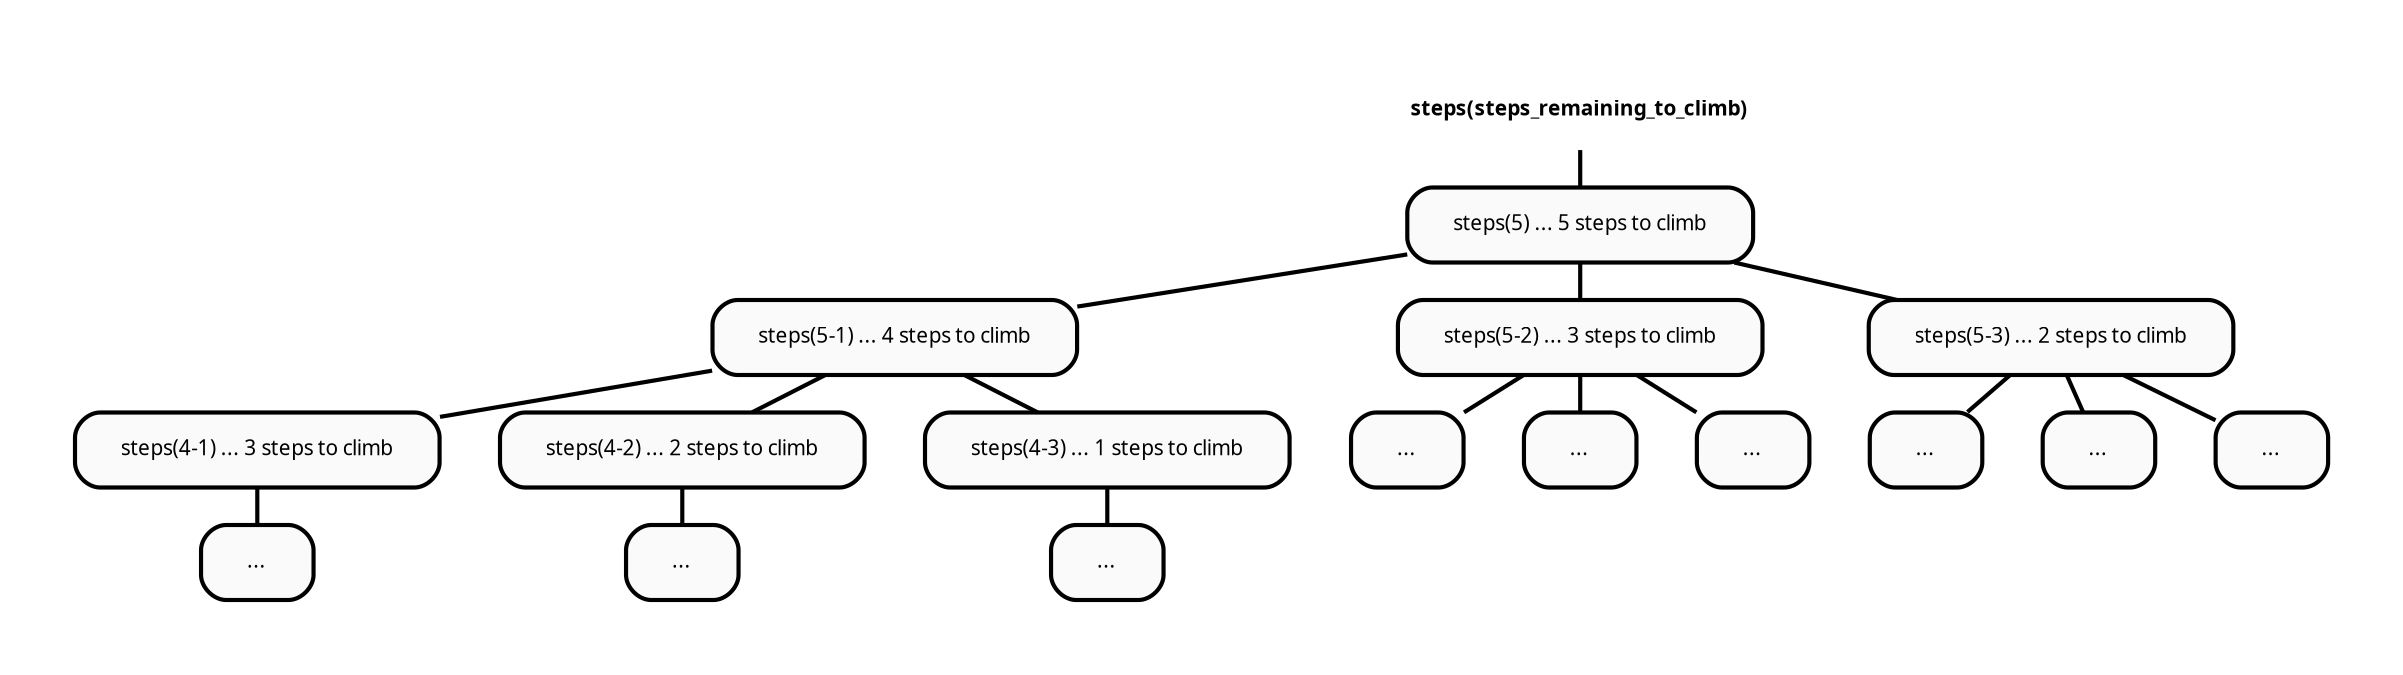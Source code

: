 digraph  {
	fontname="Fira Mono";fontsize="14";nodesep="0.4";pad="0.5";ranksep="0.25 equally";

	node[fillcolor="#fafafa",fontname="Fira Mono",fontsize="10",margin="0.3,0.1",penwidth="2.0",shape="box",style="rounded,filled"]


	n1[label=<<b>steps(steps_remaining_to_climb)</b>>,shape="plaintext",style=""];
	n2[label="steps(5) ... 5 steps to climb"];
	n3[label="steps(5-1) ... 4 steps to climb"];
	n4[label="steps(4-1) ... 3 steps to climb"];
	n5[label="..."];
	n6[label="steps(4-2) ... 2 steps to climb"];
	n7[label="..."];
	n8[label="steps(4-3) ... 1 steps to climb"];
	n9[label="..."];
	n10[label="steps(5-2) ... 3 steps to climb"];
	n11[label="..."];
	n12[label="..."];
	n13[label="..."];
	n14[label="steps(5-3) ... 2 steps to climb"];
	n15[label="..."];
	n16[label="..."];
	n17[label="..."];
	n14->n15[arrowhead="none",penwidth="2.0"];
	n14->n16[arrowhead="none",penwidth="2.0"];
	n14->n17[arrowhead="none",penwidth="2.0"];
	n10->n11[arrowhead="none",penwidth="2.0"];
	n10->n12[arrowhead="none",penwidth="2.0"];
	n10->n13[arrowhead="none",penwidth="2.0"];
	n8->n9[arrowhead="none",penwidth="2.0"];
	n6->n7[arrowhead="none",penwidth="2.0"];
	n4->n5[arrowhead="none",penwidth="2.0"];
	n3->n4[arrowhead="none",penwidth="2.0"];
	n3->n6[arrowhead="none",penwidth="2.0"];
	n3->n8[arrowhead="none",penwidth="2.0"];
	n2->n3[arrowhead="none",penwidth="2.0"];
	n2->n10[arrowhead="none",penwidth="2.0"];
	n2->n14[arrowhead="none",penwidth="2.0"];
	n1->n2[arrowhead="none",penwidth="2.0"];
}
